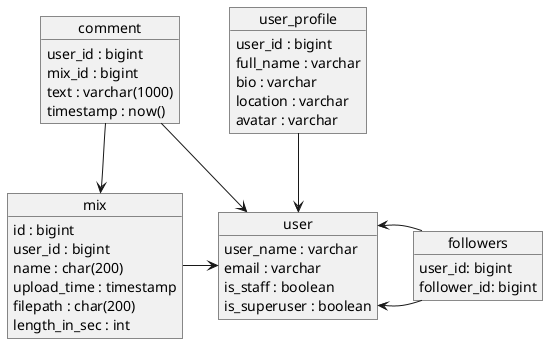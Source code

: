 @startuml database
object mix {
    id : bigint
    user_id : bigint
    name : char(200)
    upload_time : timestamp
    filepath : char(200) 
    length_in_sec : int
}

object user {
    user_name : varchar
    email : varchar
    is_staff : boolean
    is_superuser : boolean
}

object user_profile {
    user_id : bigint
    full_name : varchar
    bio : varchar
    location : varchar
    avatar : varchar
}

object comment {
    user_id : bigint
    mix_id : bigint
    text : varchar(1000)
    timestamp : now()
}

object followers {
    user_id: bigint
    follower_id: bigint
}






user <- followers
user <- followers
mix -> user
user_profile --> user
comment --> user
comment --> mix

@enduml
